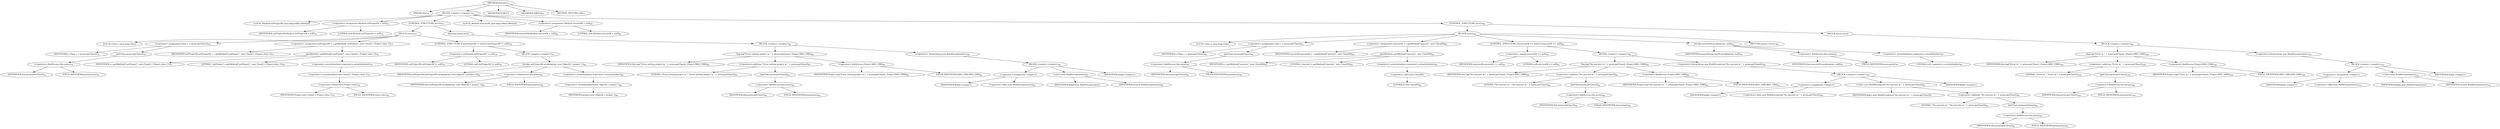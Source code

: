 digraph "execute" {  
"18" [label = <(METHOD,execute)<SUB>73</SUB>> ]
"4" [label = <(PARAM,this)<SUB>73</SUB>> ]
"19" [label = <(BLOCK,&lt;empty&gt;,&lt;empty&gt;)<SUB>73</SUB>> ]
"20" [label = <(LOCAL,Method setProjectM: java.lang.reflect.Method)> ]
"21" [label = <(&lt;operator&gt;.assignment,Method setProjectM = null)<SUB>74</SUB>> ]
"22" [label = <(IDENTIFIER,setProjectM,Method setProjectM = null)<SUB>74</SUB>> ]
"23" [label = <(LITERAL,null,Method setProjectM = null)<SUB>74</SUB>> ]
"24" [label = <(CONTROL_STRUCTURE,try,try)<SUB>75</SUB>> ]
"25" [label = <(BLOCK,try,try)<SUB>75</SUB>> ]
"26" [label = <(LOCAL,Class c: java.lang.Class)> ]
"27" [label = <(&lt;operator&gt;.assignment,Class c = proxy.getClass())<SUB>76</SUB>> ]
"28" [label = <(IDENTIFIER,c,Class c = proxy.getClass())<SUB>76</SUB>> ]
"29" [label = <(getClass,proxy.getClass())<SUB>76</SUB>> ]
"30" [label = <(&lt;operator&gt;.fieldAccess,this.proxy)<SUB>76</SUB>> ]
"31" [label = <(IDENTIFIER,this,proxy.getClass())<SUB>76</SUB>> ]
"32" [label = <(FIELD_IDENTIFIER,proxy,proxy)<SUB>76</SUB>> ]
"33" [label = <(&lt;operator&gt;.assignment,setProjectM = c.getMethod(&quot;setProject&quot;, new Class[] { Project.class }))<SUB>77</SUB>> ]
"34" [label = <(IDENTIFIER,setProjectM,setProjectM = c.getMethod(&quot;setProject&quot;, new Class[] { Project.class }))<SUB>77</SUB>> ]
"35" [label = <(getMethod,c.getMethod(&quot;setProject&quot;, new Class[] { Project.class }))<SUB>78</SUB>> ]
"36" [label = <(IDENTIFIER,c,c.getMethod(&quot;setProject&quot;, new Class[] { Project.class }))<SUB>78</SUB>> ]
"37" [label = <(LITERAL,&quot;setProject&quot;,c.getMethod(&quot;setProject&quot;, new Class[] { Project.class }))<SUB>78</SUB>> ]
"38" [label = <(&lt;operator&gt;.arrayInitializer,&lt;operator&gt;.arrayInitializer)<SUB>78</SUB>> ]
"39" [label = <(&lt;operator&gt;.arrayInitializer,new Class[] { Project.class })<SUB>78</SUB>> ]
"40" [label = <(&lt;operator&gt;.fieldAccess,Project.class)<SUB>78</SUB>> ]
"41" [label = <(IDENTIFIER,Project,new Class[] { Project.class })<SUB>78</SUB>> ]
"42" [label = <(FIELD_IDENTIFIER,class,class)<SUB>78</SUB>> ]
"43" [label = <(CONTROL_STRUCTURE,if (setProjectM != null),if (setProjectM != null))<SUB>79</SUB>> ]
"44" [label = <(&lt;operator&gt;.notEquals,setProjectM != null)<SUB>79</SUB>> ]
"45" [label = <(IDENTIFIER,setProjectM,setProjectM != null)<SUB>79</SUB>> ]
"46" [label = <(LITERAL,null,setProjectM != null)<SUB>79</SUB>> ]
"47" [label = <(BLOCK,&lt;empty&gt;,&lt;empty&gt;)<SUB>79</SUB>> ]
"48" [label = <(invoke,setProjectM.invoke(proxy, new Object[] { project }))<SUB>80</SUB>> ]
"49" [label = <(IDENTIFIER,setProjectM,setProjectM.invoke(proxy, new Object[] { project }))<SUB>80</SUB>> ]
"50" [label = <(&lt;operator&gt;.fieldAccess,this.proxy)<SUB>80</SUB>> ]
"51" [label = <(IDENTIFIER,this,setProjectM.invoke(proxy, new Object[] { project }))<SUB>80</SUB>> ]
"52" [label = <(FIELD_IDENTIFIER,proxy,proxy)<SUB>80</SUB>> ]
"53" [label = <(&lt;operator&gt;.arrayInitializer,&lt;operator&gt;.arrayInitializer)<SUB>80</SUB>> ]
"54" [label = <(&lt;operator&gt;.arrayInitializer,new Object[] { project })<SUB>80</SUB>> ]
"55" [label = <(IDENTIFIER,project,new Object[] { project })<SUB>80</SUB>> ]
"56" [label = <(BLOCK,catch,catch)> ]
"57" [label = <(BLOCK,&lt;empty&gt;,&lt;empty&gt;)<SUB>82</SUB>> ]
"58" [label = <(log,log(&quot;Error setting project in &quot; + proxy.getClass(), Project.MSG_ERR))<SUB>83</SUB>> ]
"3" [label = <(IDENTIFIER,this,log(&quot;Error setting project in &quot; + proxy.getClass(), Project.MSG_ERR))<SUB>83</SUB>> ]
"59" [label = <(&lt;operator&gt;.addition,&quot;Error setting project in &quot; + proxy.getClass())<SUB>83</SUB>> ]
"60" [label = <(LITERAL,&quot;Error setting project in &quot;,&quot;Error setting project in &quot; + proxy.getClass())<SUB>83</SUB>> ]
"61" [label = <(getClass,proxy.getClass())<SUB>83</SUB>> ]
"62" [label = <(&lt;operator&gt;.fieldAccess,this.proxy)<SUB>83</SUB>> ]
"63" [label = <(IDENTIFIER,this,proxy.getClass())<SUB>83</SUB>> ]
"64" [label = <(FIELD_IDENTIFIER,proxy,proxy)<SUB>83</SUB>> ]
"65" [label = <(&lt;operator&gt;.fieldAccess,Project.MSG_ERR)<SUB>84</SUB>> ]
"66" [label = <(IDENTIFIER,Project,log(&quot;Error setting project in &quot; + proxy.getClass(), Project.MSG_ERR))<SUB>84</SUB>> ]
"67" [label = <(FIELD_IDENTIFIER,MSG_ERR,MSG_ERR)<SUB>84</SUB>> ]
"68" [label = <(&lt;operator&gt;.throw,throw new BuildException(ex);)<SUB>85</SUB>> ]
"69" [label = <(BLOCK,&lt;empty&gt;,&lt;empty&gt;)<SUB>85</SUB>> ]
"70" [label = <(&lt;operator&gt;.assignment,&lt;empty&gt;)> ]
"71" [label = <(IDENTIFIER,$obj0,&lt;empty&gt;)> ]
"72" [label = <(&lt;operator&gt;.alloc,new BuildException(ex))<SUB>85</SUB>> ]
"73" [label = <(&lt;init&gt;,new BuildException(ex))<SUB>85</SUB>> ]
"74" [label = <(IDENTIFIER,$obj0,new BuildException(ex))> ]
"75" [label = <(IDENTIFIER,ex,new BuildException(ex))<SUB>85</SUB>> ]
"76" [label = <(IDENTIFIER,$obj0,&lt;empty&gt;)> ]
"77" [label = <(LOCAL,Method executeM: java.lang.reflect.Method)> ]
"78" [label = <(&lt;operator&gt;.assignment,Method executeM = null)<SUB>89</SUB>> ]
"79" [label = <(IDENTIFIER,executeM,Method executeM = null)<SUB>89</SUB>> ]
"80" [label = <(LITERAL,null,Method executeM = null)<SUB>89</SUB>> ]
"81" [label = <(CONTROL_STRUCTURE,try,try)<SUB>90</SUB>> ]
"82" [label = <(BLOCK,try,try)<SUB>90</SUB>> ]
"83" [label = <(LOCAL,Class c: java.lang.Class)> ]
"84" [label = <(&lt;operator&gt;.assignment,Class c = proxy.getClass())<SUB>91</SUB>> ]
"85" [label = <(IDENTIFIER,c,Class c = proxy.getClass())<SUB>91</SUB>> ]
"86" [label = <(getClass,proxy.getClass())<SUB>91</SUB>> ]
"87" [label = <(&lt;operator&gt;.fieldAccess,this.proxy)<SUB>91</SUB>> ]
"88" [label = <(IDENTIFIER,this,proxy.getClass())<SUB>91</SUB>> ]
"89" [label = <(FIELD_IDENTIFIER,proxy,proxy)<SUB>91</SUB>> ]
"90" [label = <(&lt;operator&gt;.assignment,executeM = c.getMethod(&quot;execute&quot;, new Class[0]))<SUB>92</SUB>> ]
"91" [label = <(IDENTIFIER,executeM,executeM = c.getMethod(&quot;execute&quot;, new Class[0]))<SUB>92</SUB>> ]
"92" [label = <(getMethod,c.getMethod(&quot;execute&quot;, new Class[0]))<SUB>92</SUB>> ]
"93" [label = <(IDENTIFIER,c,c.getMethod(&quot;execute&quot;, new Class[0]))<SUB>92</SUB>> ]
"94" [label = <(LITERAL,&quot;execute&quot;,c.getMethod(&quot;execute&quot;, new Class[0]))<SUB>92</SUB>> ]
"95" [label = <(&lt;operator&gt;.arrayInitializer,&lt;operator&gt;.arrayInitializer)<SUB>92</SUB>> ]
"96" [label = <(&lt;operator&gt;.alloc,new Class[0])> ]
"97" [label = <(LITERAL,0,new Class[0])<SUB>92</SUB>> ]
"98" [label = <(CONTROL_STRUCTURE,if (executeM == null),if (executeM == null))<SUB>93</SUB>> ]
"99" [label = <(&lt;operator&gt;.equals,executeM == null)<SUB>93</SUB>> ]
"100" [label = <(IDENTIFIER,executeM,executeM == null)<SUB>93</SUB>> ]
"101" [label = <(LITERAL,null,executeM == null)<SUB>93</SUB>> ]
"102" [label = <(BLOCK,&lt;empty&gt;,&lt;empty&gt;)<SUB>93</SUB>> ]
"103" [label = <(log,log(&quot;No execute in &quot; + proxy.getClass(), Project.MSG_ERR))<SUB>94</SUB>> ]
"5" [label = <(IDENTIFIER,this,log(&quot;No execute in &quot; + proxy.getClass(), Project.MSG_ERR))<SUB>94</SUB>> ]
"104" [label = <(&lt;operator&gt;.addition,&quot;No execute in &quot; + proxy.getClass())<SUB>94</SUB>> ]
"105" [label = <(LITERAL,&quot;No execute in &quot;,&quot;No execute in &quot; + proxy.getClass())<SUB>94</SUB>> ]
"106" [label = <(getClass,proxy.getClass())<SUB>94</SUB>> ]
"107" [label = <(&lt;operator&gt;.fieldAccess,this.proxy)<SUB>94</SUB>> ]
"108" [label = <(IDENTIFIER,this,proxy.getClass())<SUB>94</SUB>> ]
"109" [label = <(FIELD_IDENTIFIER,proxy,proxy)<SUB>94</SUB>> ]
"110" [label = <(&lt;operator&gt;.fieldAccess,Project.MSG_ERR)<SUB>94</SUB>> ]
"111" [label = <(IDENTIFIER,Project,log(&quot;No execute in &quot; + proxy.getClass(), Project.MSG_ERR))<SUB>94</SUB>> ]
"112" [label = <(FIELD_IDENTIFIER,MSG_ERR,MSG_ERR)<SUB>94</SUB>> ]
"113" [label = <(&lt;operator&gt;.throw,throw new BuildException(&quot;No execute in &quot; + proxy.getClass());)<SUB>95</SUB>> ]
"114" [label = <(BLOCK,&lt;empty&gt;,&lt;empty&gt;)<SUB>95</SUB>> ]
"115" [label = <(&lt;operator&gt;.assignment,&lt;empty&gt;)> ]
"116" [label = <(IDENTIFIER,$obj1,&lt;empty&gt;)> ]
"117" [label = <(&lt;operator&gt;.alloc,new BuildException(&quot;No execute in &quot; + proxy.getClass()))<SUB>95</SUB>> ]
"118" [label = <(&lt;init&gt;,new BuildException(&quot;No execute in &quot; + proxy.getClass()))<SUB>95</SUB>> ]
"119" [label = <(IDENTIFIER,$obj1,new BuildException(&quot;No execute in &quot; + proxy.getClass()))> ]
"120" [label = <(&lt;operator&gt;.addition,&quot;No execute in &quot; + proxy.getClass())<SUB>95</SUB>> ]
"121" [label = <(LITERAL,&quot;No execute in &quot;,&quot;No execute in &quot; + proxy.getClass())<SUB>95</SUB>> ]
"122" [label = <(getClass,proxy.getClass())<SUB>95</SUB>> ]
"123" [label = <(&lt;operator&gt;.fieldAccess,this.proxy)<SUB>95</SUB>> ]
"124" [label = <(IDENTIFIER,this,proxy.getClass())<SUB>95</SUB>> ]
"125" [label = <(FIELD_IDENTIFIER,proxy,proxy)<SUB>95</SUB>> ]
"126" [label = <(IDENTIFIER,$obj1,&lt;empty&gt;)> ]
"127" [label = <(invoke,executeM.invoke(proxy, null))<SUB>97</SUB>> ]
"128" [label = <(IDENTIFIER,executeM,executeM.invoke(proxy, null))<SUB>97</SUB>> ]
"129" [label = <(&lt;operator&gt;.fieldAccess,this.proxy)<SUB>97</SUB>> ]
"130" [label = <(IDENTIFIER,this,executeM.invoke(proxy, null))<SUB>97</SUB>> ]
"131" [label = <(FIELD_IDENTIFIER,proxy,proxy)<SUB>97</SUB>> ]
"132" [label = <(&lt;operator&gt;.arrayInitializer,&lt;operator&gt;.arrayInitializer)<SUB>97</SUB>> ]
"133" [label = <(LITERAL,null,&lt;operator&gt;.arrayInitializer)<SUB>97</SUB>> ]
"134" [label = <(RETURN,return;,return;)<SUB>98</SUB>> ]
"135" [label = <(BLOCK,catch,catch)> ]
"136" [label = <(BLOCK,&lt;empty&gt;,&lt;empty&gt;)<SUB>99</SUB>> ]
"137" [label = <(log,log(&quot;Error in &quot; + proxy.getClass(), Project.MSG_ERR))<SUB>100</SUB>> ]
"6" [label = <(IDENTIFIER,this,log(&quot;Error in &quot; + proxy.getClass(), Project.MSG_ERR))<SUB>100</SUB>> ]
"138" [label = <(&lt;operator&gt;.addition,&quot;Error in &quot; + proxy.getClass())<SUB>100</SUB>> ]
"139" [label = <(LITERAL,&quot;Error in &quot;,&quot;Error in &quot; + proxy.getClass())<SUB>100</SUB>> ]
"140" [label = <(getClass,proxy.getClass())<SUB>100</SUB>> ]
"141" [label = <(&lt;operator&gt;.fieldAccess,this.proxy)<SUB>100</SUB>> ]
"142" [label = <(IDENTIFIER,this,proxy.getClass())<SUB>100</SUB>> ]
"143" [label = <(FIELD_IDENTIFIER,proxy,proxy)<SUB>100</SUB>> ]
"144" [label = <(&lt;operator&gt;.fieldAccess,Project.MSG_ERR)<SUB>100</SUB>> ]
"145" [label = <(IDENTIFIER,Project,log(&quot;Error in &quot; + proxy.getClass(), Project.MSG_ERR))<SUB>100</SUB>> ]
"146" [label = <(FIELD_IDENTIFIER,MSG_ERR,MSG_ERR)<SUB>100</SUB>> ]
"147" [label = <(&lt;operator&gt;.throw,throw new BuildException(ex);)<SUB>101</SUB>> ]
"148" [label = <(BLOCK,&lt;empty&gt;,&lt;empty&gt;)<SUB>101</SUB>> ]
"149" [label = <(&lt;operator&gt;.assignment,&lt;empty&gt;)> ]
"150" [label = <(IDENTIFIER,$obj2,&lt;empty&gt;)> ]
"151" [label = <(&lt;operator&gt;.alloc,new BuildException(ex))<SUB>101</SUB>> ]
"152" [label = <(&lt;init&gt;,new BuildException(ex))<SUB>101</SUB>> ]
"153" [label = <(IDENTIFIER,$obj2,new BuildException(ex))> ]
"154" [label = <(IDENTIFIER,ex,new BuildException(ex))<SUB>101</SUB>> ]
"155" [label = <(IDENTIFIER,$obj2,&lt;empty&gt;)> ]
"156" [label = <(MODIFIER,PUBLIC)> ]
"157" [label = <(MODIFIER,VIRTUAL)> ]
"158" [label = <(METHOD_RETURN,void)<SUB>73</SUB>> ]
  "18" -> "4" 
  "18" -> "19" 
  "18" -> "156" 
  "18" -> "157" 
  "18" -> "158" 
  "19" -> "20" 
  "19" -> "21" 
  "19" -> "24" 
  "19" -> "77" 
  "19" -> "78" 
  "19" -> "81" 
  "21" -> "22" 
  "21" -> "23" 
  "24" -> "25" 
  "24" -> "56" 
  "25" -> "26" 
  "25" -> "27" 
  "25" -> "33" 
  "25" -> "43" 
  "27" -> "28" 
  "27" -> "29" 
  "29" -> "30" 
  "30" -> "31" 
  "30" -> "32" 
  "33" -> "34" 
  "33" -> "35" 
  "35" -> "36" 
  "35" -> "37" 
  "35" -> "38" 
  "38" -> "39" 
  "39" -> "40" 
  "40" -> "41" 
  "40" -> "42" 
  "43" -> "44" 
  "43" -> "47" 
  "44" -> "45" 
  "44" -> "46" 
  "47" -> "48" 
  "48" -> "49" 
  "48" -> "50" 
  "48" -> "53" 
  "50" -> "51" 
  "50" -> "52" 
  "53" -> "54" 
  "54" -> "55" 
  "56" -> "57" 
  "57" -> "58" 
  "57" -> "68" 
  "58" -> "3" 
  "58" -> "59" 
  "58" -> "65" 
  "59" -> "60" 
  "59" -> "61" 
  "61" -> "62" 
  "62" -> "63" 
  "62" -> "64" 
  "65" -> "66" 
  "65" -> "67" 
  "68" -> "69" 
  "69" -> "70" 
  "69" -> "73" 
  "69" -> "76" 
  "70" -> "71" 
  "70" -> "72" 
  "73" -> "74" 
  "73" -> "75" 
  "78" -> "79" 
  "78" -> "80" 
  "81" -> "82" 
  "81" -> "135" 
  "82" -> "83" 
  "82" -> "84" 
  "82" -> "90" 
  "82" -> "98" 
  "82" -> "127" 
  "82" -> "134" 
  "84" -> "85" 
  "84" -> "86" 
  "86" -> "87" 
  "87" -> "88" 
  "87" -> "89" 
  "90" -> "91" 
  "90" -> "92" 
  "92" -> "93" 
  "92" -> "94" 
  "92" -> "95" 
  "95" -> "96" 
  "96" -> "97" 
  "98" -> "99" 
  "98" -> "102" 
  "99" -> "100" 
  "99" -> "101" 
  "102" -> "103" 
  "102" -> "113" 
  "103" -> "5" 
  "103" -> "104" 
  "103" -> "110" 
  "104" -> "105" 
  "104" -> "106" 
  "106" -> "107" 
  "107" -> "108" 
  "107" -> "109" 
  "110" -> "111" 
  "110" -> "112" 
  "113" -> "114" 
  "114" -> "115" 
  "114" -> "118" 
  "114" -> "126" 
  "115" -> "116" 
  "115" -> "117" 
  "118" -> "119" 
  "118" -> "120" 
  "120" -> "121" 
  "120" -> "122" 
  "122" -> "123" 
  "123" -> "124" 
  "123" -> "125" 
  "127" -> "128" 
  "127" -> "129" 
  "127" -> "132" 
  "129" -> "130" 
  "129" -> "131" 
  "132" -> "133" 
  "135" -> "136" 
  "136" -> "137" 
  "136" -> "147" 
  "137" -> "6" 
  "137" -> "138" 
  "137" -> "144" 
  "138" -> "139" 
  "138" -> "140" 
  "140" -> "141" 
  "141" -> "142" 
  "141" -> "143" 
  "144" -> "145" 
  "144" -> "146" 
  "147" -> "148" 
  "148" -> "149" 
  "148" -> "152" 
  "148" -> "155" 
  "149" -> "150" 
  "149" -> "151" 
  "152" -> "153" 
  "152" -> "154" 
}
